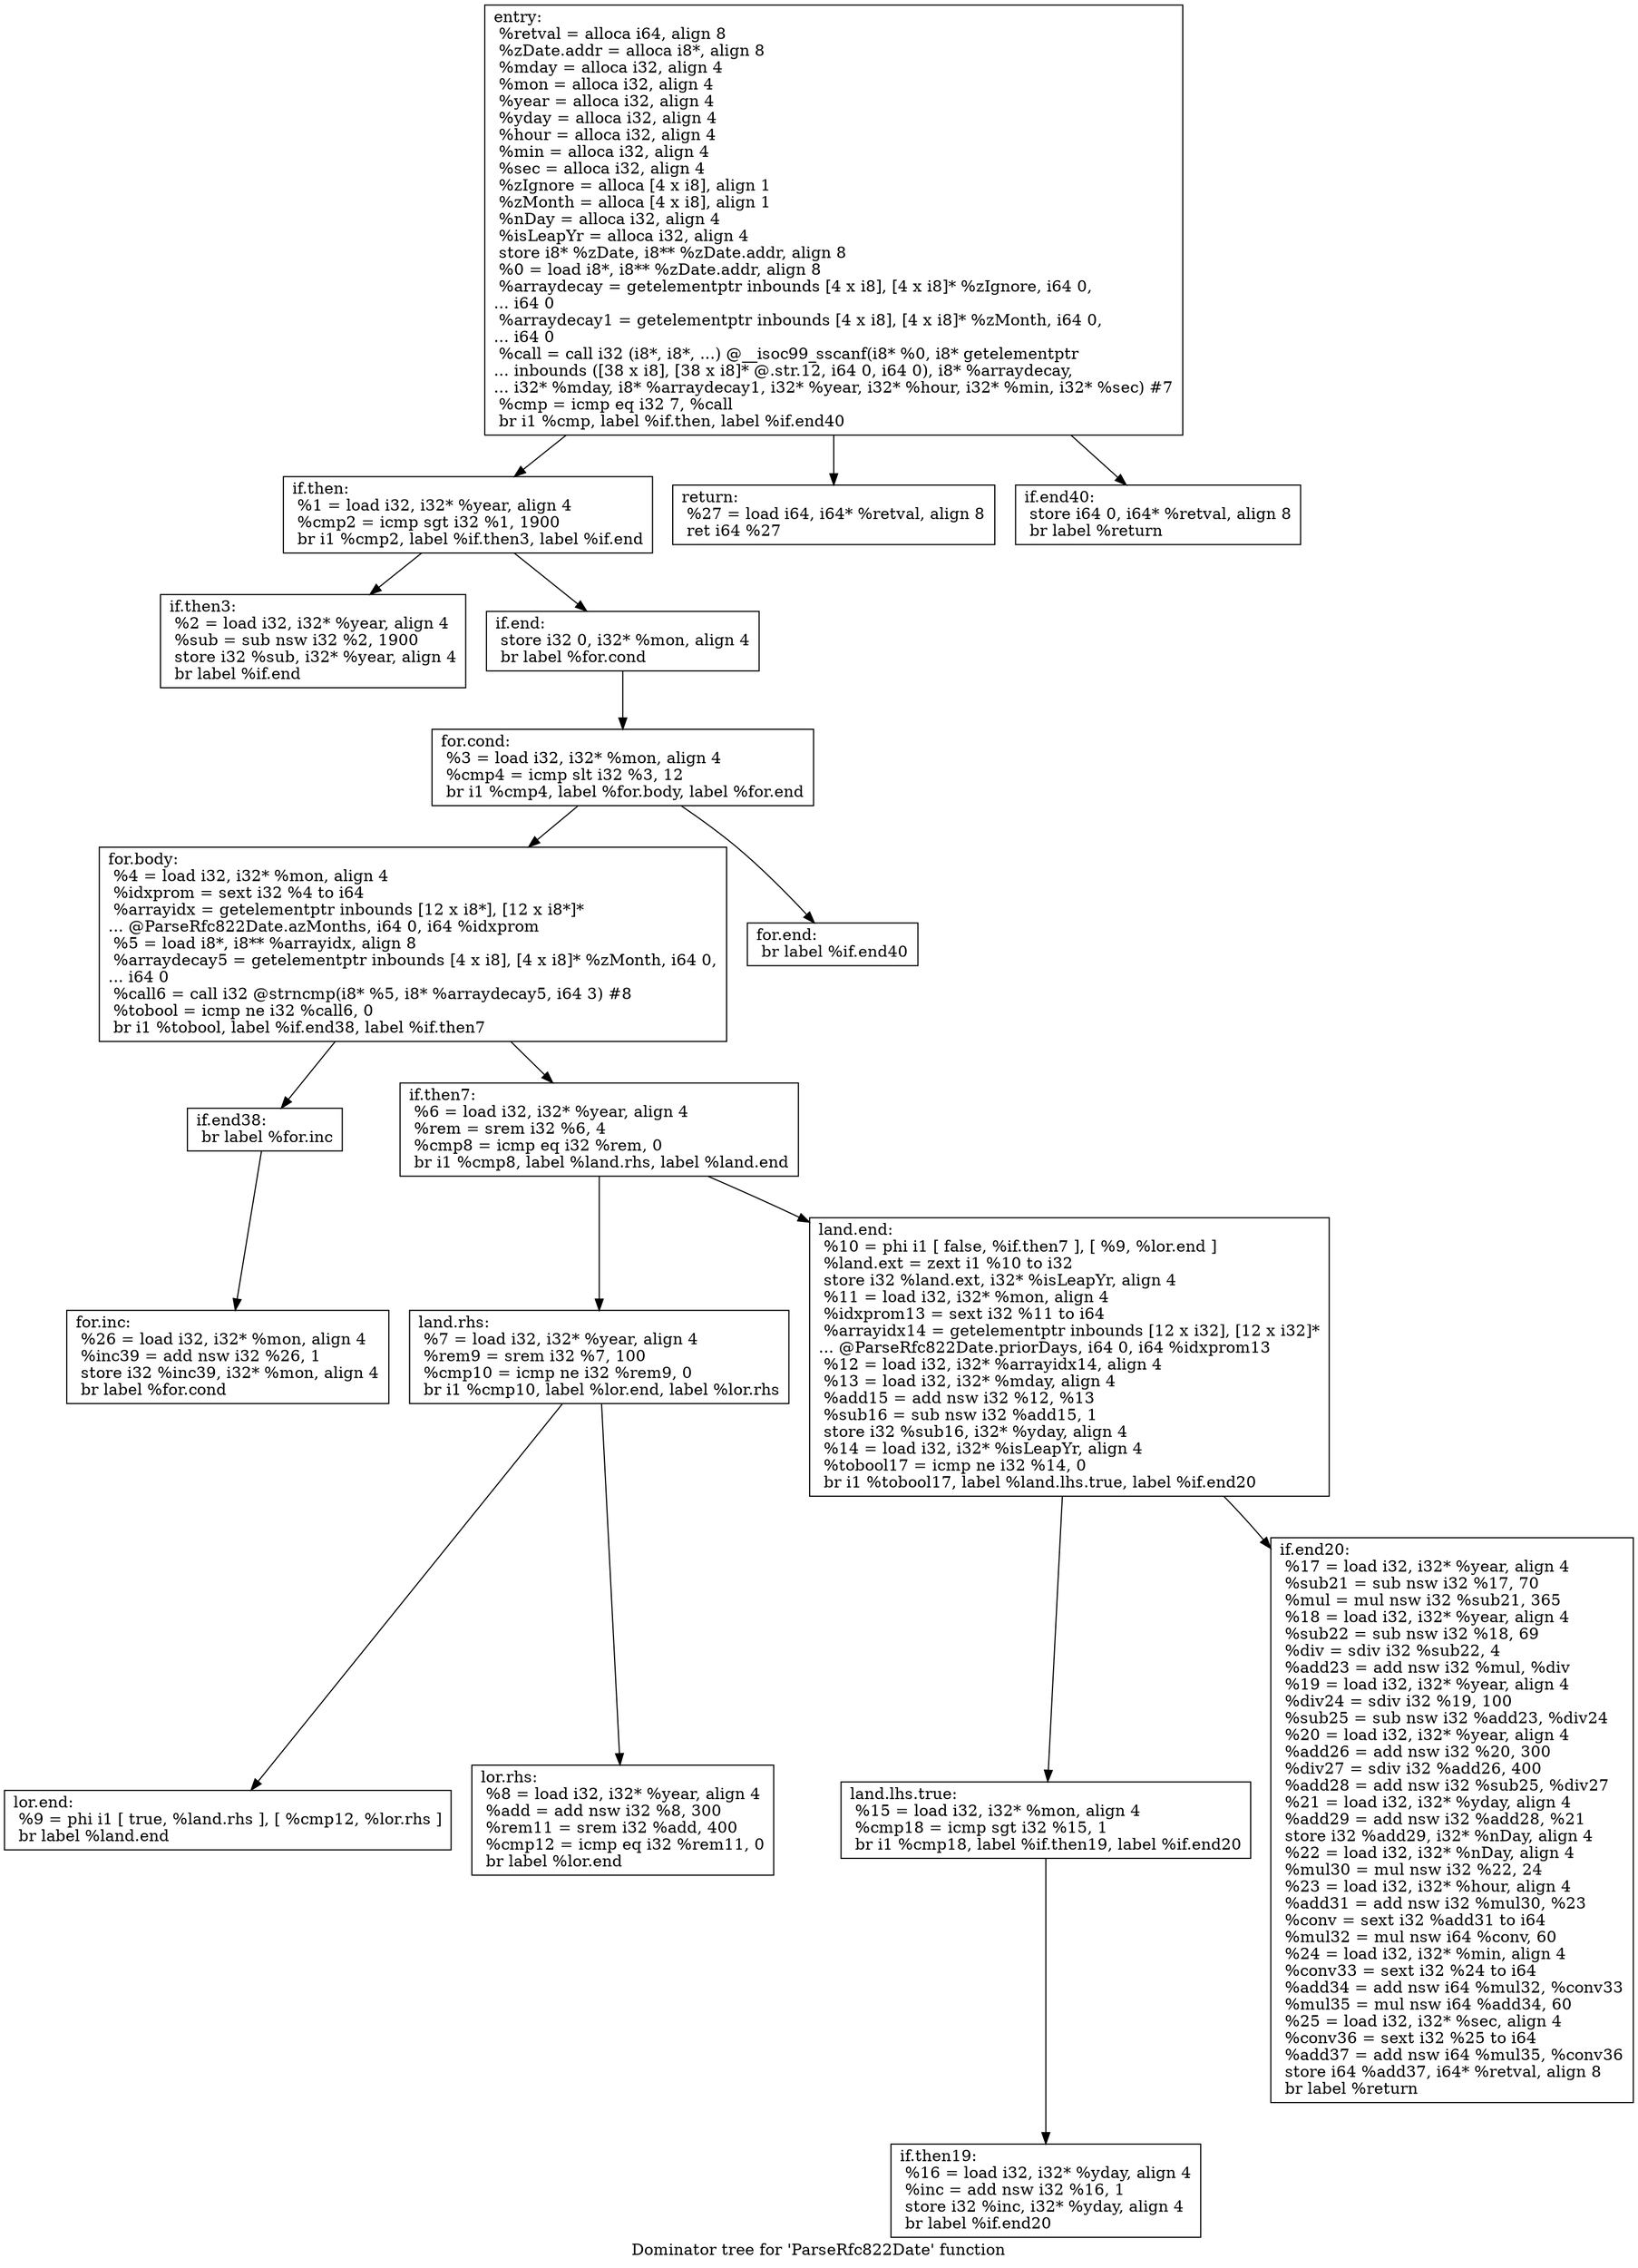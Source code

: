 digraph "Dominator tree for 'ParseRfc822Date' function" {
	label="Dominator tree for 'ParseRfc822Date' function";

	Node0xc498e0 [shape=record,label="{entry:\l  %retval = alloca i64, align 8\l  %zDate.addr = alloca i8*, align 8\l  %mday = alloca i32, align 4\l  %mon = alloca i32, align 4\l  %year = alloca i32, align 4\l  %yday = alloca i32, align 4\l  %hour = alloca i32, align 4\l  %min = alloca i32, align 4\l  %sec = alloca i32, align 4\l  %zIgnore = alloca [4 x i8], align 1\l  %zMonth = alloca [4 x i8], align 1\l  %nDay = alloca i32, align 4\l  %isLeapYr = alloca i32, align 4\l  store i8* %zDate, i8** %zDate.addr, align 8\l  %0 = load i8*, i8** %zDate.addr, align 8\l  %arraydecay = getelementptr inbounds [4 x i8], [4 x i8]* %zIgnore, i64 0,\l... i64 0\l  %arraydecay1 = getelementptr inbounds [4 x i8], [4 x i8]* %zMonth, i64 0,\l... i64 0\l  %call = call i32 (i8*, i8*, ...) @__isoc99_sscanf(i8* %0, i8* getelementptr\l... inbounds ([38 x i8], [38 x i8]* @.str.12, i64 0, i64 0), i8* %arraydecay,\l... i32* %mday, i8* %arraydecay1, i32* %year, i32* %hour, i32* %min, i32* %sec) #7\l  %cmp = icmp eq i32 7, %call\l  br i1 %cmp, label %if.then, label %if.end40\l}"];
	Node0xc498e0 -> Node0xbf8b40;
	Node0xc498e0 -> Node0xc49310;
	Node0xc498e0 -> Node0xbf9c70;
	Node0xbf8b40 [shape=record,label="{if.then:                                          \l  %1 = load i32, i32* %year, align 4\l  %cmp2 = icmp sgt i32 %1, 1900\l  br i1 %cmp2, label %if.then3, label %if.end\l}"];
	Node0xbf8b40 -> Node0xc4af20;
	Node0xbf8b40 -> Node0xc1e690;
	Node0xc4af20 [shape=record,label="{if.then3:                                         \l  %2 = load i32, i32* %year, align 4\l  %sub = sub nsw i32 %2, 1900\l  store i32 %sub, i32* %year, align 4\l  br label %if.end\l}"];
	Node0xc1e690 [shape=record,label="{if.end:                                           \l  store i32 0, i32* %mon, align 4\l  br label %for.cond\l}"];
	Node0xc1e690 -> Node0xc5bbd0;
	Node0xc5bbd0 [shape=record,label="{for.cond:                                         \l  %3 = load i32, i32* %mon, align 4\l  %cmp4 = icmp slt i32 %3, 12\l  br i1 %cmp4, label %for.body, label %for.end\l}"];
	Node0xc5bbd0 -> Node0xc714e0;
	Node0xc5bbd0 -> Node0xc0b350;
	Node0xc714e0 [shape=record,label="{for.body:                                         \l  %4 = load i32, i32* %mon, align 4\l  %idxprom = sext i32 %4 to i64\l  %arrayidx = getelementptr inbounds [12 x i8*], [12 x i8*]*\l... @ParseRfc822Date.azMonths, i64 0, i64 %idxprom\l  %5 = load i8*, i8** %arrayidx, align 8\l  %arraydecay5 = getelementptr inbounds [4 x i8], [4 x i8]* %zMonth, i64 0,\l... i64 0\l  %call6 = call i32 @strncmp(i8* %5, i8* %arraydecay5, i64 3) #8\l  %tobool = icmp ne i32 %call6, 0\l  br i1 %tobool, label %if.end38, label %if.then7\l}"];
	Node0xc714e0 -> Node0xc63d80;
	Node0xc714e0 -> Node0xc44830;
	Node0xc63d80 [shape=record,label="{if.end38:                                         \l  br label %for.inc\l}"];
	Node0xc63d80 -> Node0xc140d0;
	Node0xc140d0 [shape=record,label="{for.inc:                                          \l  %26 = load i32, i32* %mon, align 4\l  %inc39 = add nsw i32 %26, 1\l  store i32 %inc39, i32* %mon, align 4\l  br label %for.cond\l}"];
	Node0xc44830 [shape=record,label="{if.then7:                                         \l  %6 = load i32, i32* %year, align 4\l  %rem = srem i32 %6, 4\l  %cmp8 = icmp eq i32 %rem, 0\l  br i1 %cmp8, label %land.rhs, label %land.end\l}"];
	Node0xc44830 -> Node0xc1ee00;
	Node0xc44830 -> Node0xc15720;
	Node0xc1ee00 [shape=record,label="{land.rhs:                                         \l  %7 = load i32, i32* %year, align 4\l  %rem9 = srem i32 %7, 100\l  %cmp10 = icmp ne i32 %rem9, 0\l  br i1 %cmp10, label %lor.end, label %lor.rhs\l}"];
	Node0xc1ee00 -> Node0xbf5b20;
	Node0xc1ee00 -> Node0xc70830;
	Node0xbf5b20 [shape=record,label="{lor.end:                                          \l  %9 = phi i1 [ true, %land.rhs ], [ %cmp12, %lor.rhs ]\l  br label %land.end\l}"];
	Node0xc70830 [shape=record,label="{lor.rhs:                                          \l  %8 = load i32, i32* %year, align 4\l  %add = add nsw i32 %8, 300\l  %rem11 = srem i32 %add, 400\l  %cmp12 = icmp eq i32 %rem11, 0\l  br label %lor.end\l}"];
	Node0xc15720 [shape=record,label="{land.end:                                         \l  %10 = phi i1 [ false, %if.then7 ], [ %9, %lor.end ]\l  %land.ext = zext i1 %10 to i32\l  store i32 %land.ext, i32* %isLeapYr, align 4\l  %11 = load i32, i32* %mon, align 4\l  %idxprom13 = sext i32 %11 to i64\l  %arrayidx14 = getelementptr inbounds [12 x i32], [12 x i32]*\l... @ParseRfc822Date.priorDays, i64 0, i64 %idxprom13\l  %12 = load i32, i32* %arrayidx14, align 4\l  %13 = load i32, i32* %mday, align 4\l  %add15 = add nsw i32 %12, %13\l  %sub16 = sub nsw i32 %add15, 1\l  store i32 %sub16, i32* %yday, align 4\l  %14 = load i32, i32* %isLeapYr, align 4\l  %tobool17 = icmp ne i32 %14, 0\l  br i1 %tobool17, label %land.lhs.true, label %if.end20\l}"];
	Node0xc15720 -> Node0xbf9ea0;
	Node0xc15720 -> Node0xc7dd90;
	Node0xbf9ea0 [shape=record,label="{land.lhs.true:                                    \l  %15 = load i32, i32* %mon, align 4\l  %cmp18 = icmp sgt i32 %15, 1\l  br i1 %cmp18, label %if.then19, label %if.end20\l}"];
	Node0xbf9ea0 -> Node0xc78210;
	Node0xc78210 [shape=record,label="{if.then19:                                        \l  %16 = load i32, i32* %yday, align 4\l  %inc = add nsw i32 %16, 1\l  store i32 %inc, i32* %yday, align 4\l  br label %if.end20\l}"];
	Node0xc7dd90 [shape=record,label="{if.end20:                                         \l  %17 = load i32, i32* %year, align 4\l  %sub21 = sub nsw i32 %17, 70\l  %mul = mul nsw i32 %sub21, 365\l  %18 = load i32, i32* %year, align 4\l  %sub22 = sub nsw i32 %18, 69\l  %div = sdiv i32 %sub22, 4\l  %add23 = add nsw i32 %mul, %div\l  %19 = load i32, i32* %year, align 4\l  %div24 = sdiv i32 %19, 100\l  %sub25 = sub nsw i32 %add23, %div24\l  %20 = load i32, i32* %year, align 4\l  %add26 = add nsw i32 %20, 300\l  %div27 = sdiv i32 %add26, 400\l  %add28 = add nsw i32 %sub25, %div27\l  %21 = load i32, i32* %yday, align 4\l  %add29 = add nsw i32 %add28, %21\l  store i32 %add29, i32* %nDay, align 4\l  %22 = load i32, i32* %nDay, align 4\l  %mul30 = mul nsw i32 %22, 24\l  %23 = load i32, i32* %hour, align 4\l  %add31 = add nsw i32 %mul30, %23\l  %conv = sext i32 %add31 to i64\l  %mul32 = mul nsw i64 %conv, 60\l  %24 = load i32, i32* %min, align 4\l  %conv33 = sext i32 %24 to i64\l  %add34 = add nsw i64 %mul32, %conv33\l  %mul35 = mul nsw i64 %add34, 60\l  %25 = load i32, i32* %sec, align 4\l  %conv36 = sext i32 %25 to i64\l  %add37 = add nsw i64 %mul35, %conv36\l  store i64 %add37, i64* %retval, align 8\l  br label %return\l}"];
	Node0xc0b350 [shape=record,label="{for.end:                                          \l  br label %if.end40\l}"];
	Node0xc49310 [shape=record,label="{return:                                           \l  %27 = load i64, i64* %retval, align 8\l  ret i64 %27\l}"];
	Node0xbf9c70 [shape=record,label="{if.end40:                                         \l  store i64 0, i64* %retval, align 8\l  br label %return\l}"];
}
